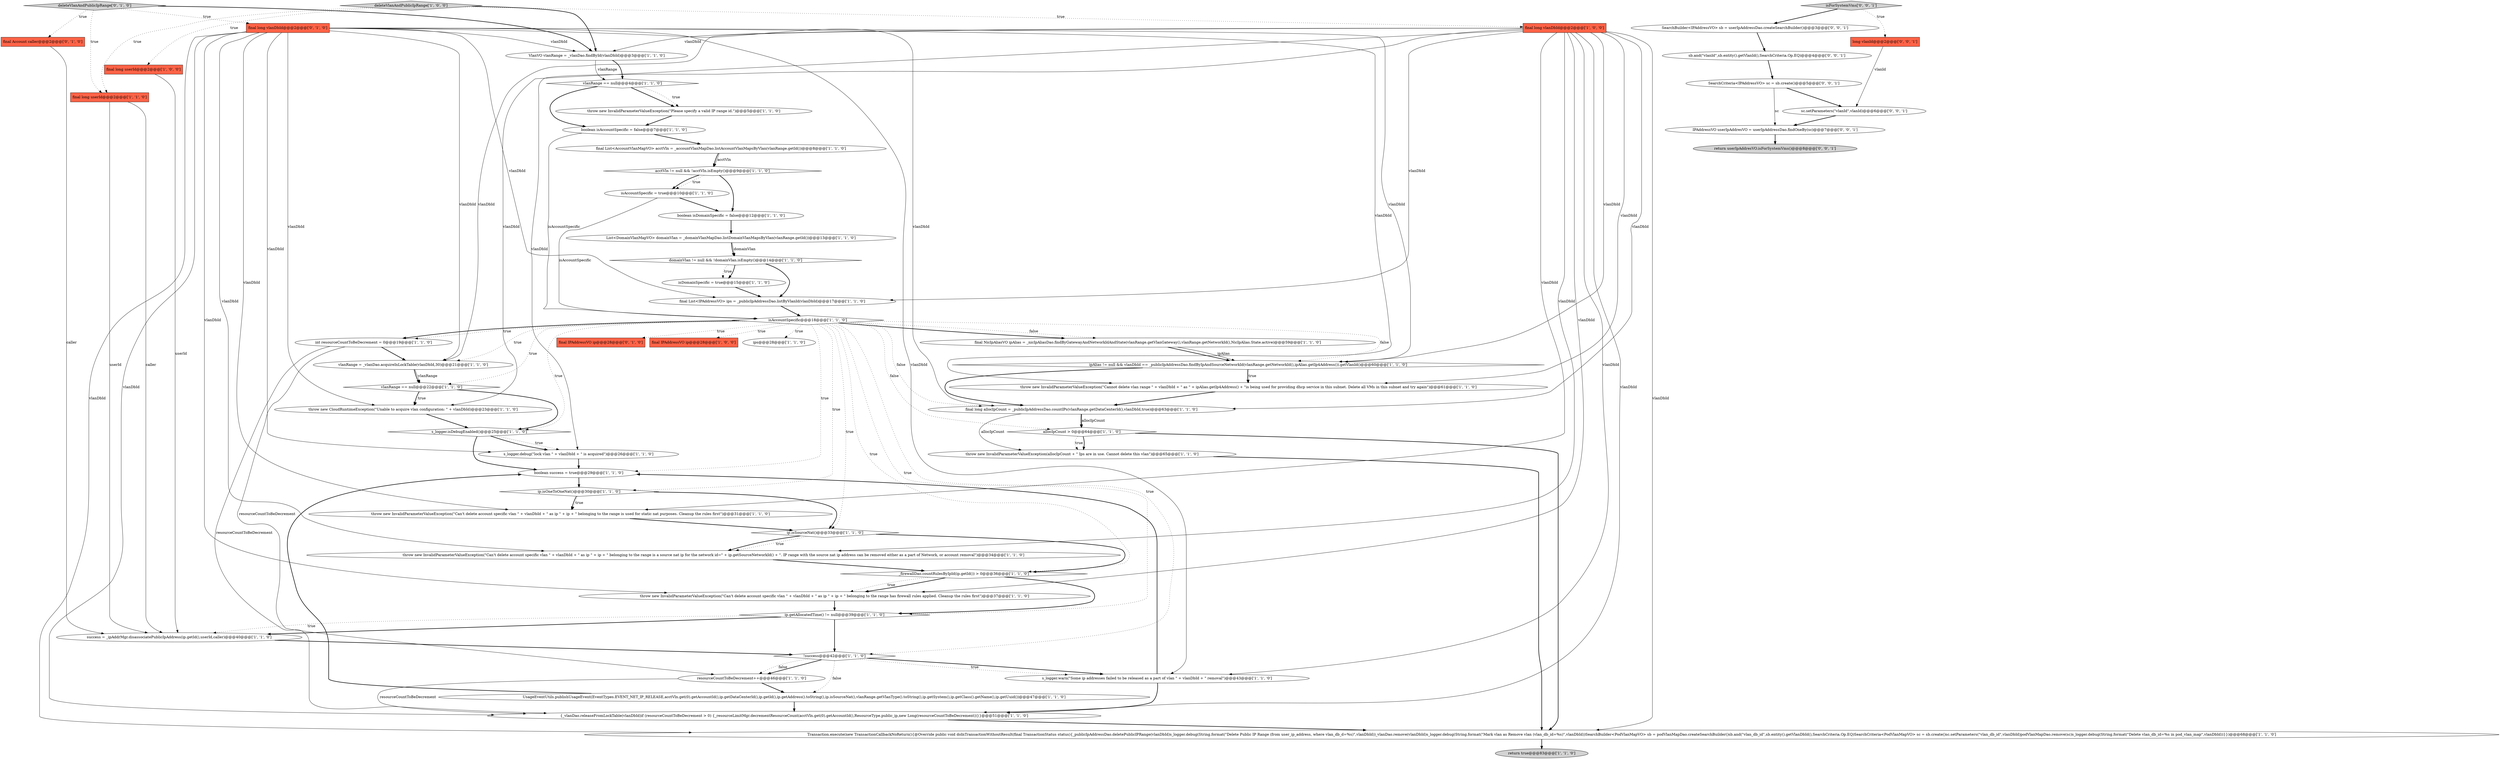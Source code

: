 digraph {
21 [style = filled, label = "boolean isAccountSpecific = false@@@7@@@['1', '1', '0']", fillcolor = white, shape = ellipse image = "AAA0AAABBB1BBB"];
36 [style = filled, label = "vlanRange == null@@@22@@@['1', '1', '0']", fillcolor = white, shape = diamond image = "AAA0AAABBB1BBB"];
46 [style = filled, label = "int resourceCountToBeDecrement = 0@@@19@@@['1', '1', '0']", fillcolor = white, shape = ellipse image = "AAA0AAABBB1BBB"];
48 [style = filled, label = "final Account caller@@@2@@@['0', '1', '0']", fillcolor = tomato, shape = box image = "AAA0AAABBB2BBB"];
0 [style = filled, label = "domainVlan != null && !domainVlan.isEmpty()@@@14@@@['1', '1', '0']", fillcolor = white, shape = diamond image = "AAA0AAABBB1BBB"];
26 [style = filled, label = "ip.isOneToOneNat()@@@30@@@['1', '1', '0']", fillcolor = white, shape = diamond image = "AAA0AAABBB1BBB"];
3 [style = filled, label = "{_vlanDao.releaseFromLockTable(vlanDbId)if (resourceCountToBeDecrement > 0) {_resourceLimitMgr.decrementResourceCount(acctVln.get(0).getAccountId(),ResourceType.public_ip,new Long(resourceCountToBeDecrement))}}@@@51@@@['1', '1', '0']", fillcolor = white, shape = ellipse image = "AAA0AAABBB1BBB"];
54 [style = filled, label = "sc.setParameters(\"vlanId\",vlanId)@@@6@@@['0', '0', '1']", fillcolor = white, shape = ellipse image = "AAA0AAABBB3BBB"];
56 [style = filled, label = "return userIpAddresVO.isForSystemVms()@@@8@@@['0', '0', '1']", fillcolor = lightgray, shape = ellipse image = "AAA0AAABBB3BBB"];
9 [style = filled, label = "isAccountSpecific@@@18@@@['1', '1', '0']", fillcolor = white, shape = diamond image = "AAA0AAABBB1BBB"];
57 [style = filled, label = "IPAddressVO userIpAddresVO = userIpAddressDao.findOneBy(sc)@@@7@@@['0', '0', '1']", fillcolor = white, shape = ellipse image = "AAA0AAABBB3BBB"];
28 [style = filled, label = "final long userId@@@2@@@['1', '0', '0']", fillcolor = tomato, shape = box image = "AAA0AAABBB1BBB"];
49 [style = filled, label = "deleteVlanAndPublicIpRange['0', '1', '0']", fillcolor = lightgray, shape = diamond image = "AAA0AAABBB2BBB"];
37 [style = filled, label = "final List<IPAddressVO> ips = _publicIpAddressDao.listByVlanId(vlanDbId)@@@17@@@['1', '1', '0']", fillcolor = white, shape = ellipse image = "AAA0AAABBB1BBB"];
5 [style = filled, label = "!success@@@42@@@['1', '1', '0']", fillcolor = white, shape = diamond image = "AAA0AAABBB1BBB"];
22 [style = filled, label = "_firewallDao.countRulesByIpId(ip.getId()) > 0@@@36@@@['1', '1', '0']", fillcolor = white, shape = diamond image = "AAA0AAABBB1BBB"];
34 [style = filled, label = "deleteVlanAndPublicIpRange['1', '0', '0']", fillcolor = lightgray, shape = diamond image = "AAA0AAABBB1BBB"];
7 [style = filled, label = "vlanRange == null@@@4@@@['1', '1', '0']", fillcolor = white, shape = diamond image = "AAA0AAABBB1BBB"];
51 [style = filled, label = "isForSystemVms['0', '0', '1']", fillcolor = lightgray, shape = diamond image = "AAA0AAABBB3BBB"];
27 [style = filled, label = "throw new InvalidParameterValueException(\"Can't delete account specific vlan \" + vlanDbId + \" as ip \" + ip + \" belonging to the range has firewall rules applied. Cleanup the rules first\")@@@37@@@['1', '1', '0']", fillcolor = white, shape = ellipse image = "AAA0AAABBB1BBB"];
50 [style = filled, label = "final IPAddressVO ip@@@28@@@['0', '1', '0']", fillcolor = tomato, shape = box image = "AAA0AAABBB2BBB"];
45 [style = filled, label = "return true@@@83@@@['1', '1', '0']", fillcolor = lightgray, shape = ellipse image = "AAA0AAABBB1BBB"];
17 [style = filled, label = "resourceCountToBeDecrement++@@@46@@@['1', '1', '0']", fillcolor = white, shape = ellipse image = "AAA0AAABBB1BBB"];
32 [style = filled, label = "s_logger.warn(\"Some ip addresses failed to be released as a part of vlan \" + vlanDbId + \" removal\")@@@43@@@['1', '1', '0']", fillcolor = white, shape = ellipse image = "AAA0AAABBB1BBB"];
30 [style = filled, label = "VlanVO vlanRange = _vlanDao.findById(vlanDbId)@@@3@@@['1', '1', '0']", fillcolor = white, shape = ellipse image = "AAA0AAABBB1BBB"];
19 [style = filled, label = "ipAlias != null && vlanDbId == _publicIpAddressDao.findByIpAndSourceNetworkId(vlanRange.getNetworkId(),ipAlias.getIp4Address()).getVlanId()@@@60@@@['1', '1', '0']", fillcolor = white, shape = diamond image = "AAA0AAABBB1BBB"];
13 [style = filled, label = "throw new InvalidParameterValueException(\"Please specify a valid IP range id.\")@@@5@@@['1', '1', '0']", fillcolor = white, shape = ellipse image = "AAA0AAABBB1BBB"];
4 [style = filled, label = "final List<AccountVlanMapVO> acctVln = _accountVlanMapDao.listAccountVlanMapsByVlan(vlanRange.getId())@@@8@@@['1', '1', '0']", fillcolor = white, shape = ellipse image = "AAA0AAABBB1BBB"];
43 [style = filled, label = "Transaction.execute(new TransactionCallbackNoReturn(){@Override public void doInTransactionWithoutResult(final TransactionStatus status){_publicIpAddressDao.deletePublicIPRange(vlanDbId)s_logger.debug(String.format(\"Delete Public IP Range (from user_ip_address, where vlan_db_d=%s)\",vlanDbId))_vlanDao.remove(vlanDbId)s_logger.debug(String.format(\"Mark vlan as Remove vlan (vlan_db_id=%s)\",vlanDbId))SearchBuilder<PodVlanMapVO> sb = podVlanMapDao.createSearchBuilder()sb.and(\"vlan_db_id\",sb.entity().getVlanDbId(),SearchCriteria.Op.EQ)SearchCriteria<PodVlanMapVO> sc = sb.create()sc.setParameters(\"vlan_db_id\",vlanDbId)podVlanMapDao.remove(sc)s_logger.debug(String.format(\"Delete vlan_db_id=%s in pod_vlan_map\",vlanDbId))}})@@@68@@@['1', '1', '0']", fillcolor = white, shape = ellipse image = "AAA0AAABBB1BBB"];
55 [style = filled, label = "SearchBuilder<IPAddressVO> sb = userIpAddressDao.createSearchBuilder()@@@3@@@['0', '0', '1']", fillcolor = white, shape = ellipse image = "AAA0AAABBB3BBB"];
44 [style = filled, label = "throw new InvalidParameterValueException(allocIpCount + \" Ips are in use. Cannot delete this vlan\")@@@65@@@['1', '1', '0']", fillcolor = white, shape = ellipse image = "AAA0AAABBB1BBB"];
38 [style = filled, label = "isAccountSpecific = true@@@10@@@['1', '1', '0']", fillcolor = white, shape = ellipse image = "AAA0AAABBB1BBB"];
25 [style = filled, label = "UsageEventUtils.publishUsageEvent(EventTypes.EVENT_NET_IP_RELEASE,acctVln.get(0).getAccountId(),ip.getDataCenterId(),ip.getId(),ip.getAddress().toString(),ip.isSourceNat(),vlanRange.getVlanType().toString(),ip.getSystem(),ip.getClass().getName(),ip.getUuid())@@@47@@@['1', '1', '0']", fillcolor = white, shape = ellipse image = "AAA0AAABBB1BBB"];
47 [style = filled, label = "final long vlanDbId@@@2@@@['0', '1', '0']", fillcolor = tomato, shape = box image = "AAA0AAABBB2BBB"];
35 [style = filled, label = "boolean success = true@@@29@@@['1', '1', '0']", fillcolor = white, shape = ellipse image = "AAA0AAABBB1BBB"];
16 [style = filled, label = "ip.getAllocatedTime() != null@@@39@@@['1', '1', '0']", fillcolor = white, shape = diamond image = "AAA0AAABBB1BBB"];
10 [style = filled, label = "final IPAddressVO ip@@@28@@@['1', '0', '0']", fillcolor = tomato, shape = box image = "AAA0AAABBB1BBB"];
53 [style = filled, label = "long vlanId@@@2@@@['0', '0', '1']", fillcolor = tomato, shape = box image = "AAA0AAABBB3BBB"];
58 [style = filled, label = "sb.and(\"vlanId\",sb.entity().getVlanId(),SearchCriteria.Op.EQ)@@@4@@@['0', '0', '1']", fillcolor = white, shape = ellipse image = "AAA0AAABBB3BBB"];
15 [style = filled, label = "ips@@@28@@@['1', '1', '0']", fillcolor = white, shape = ellipse image = "AAA0AAABBB1BBB"];
33 [style = filled, label = "throw new CloudRuntimeException(\"Unable to acquire vlan configuration: \" + vlanDbId)@@@23@@@['1', '1', '0']", fillcolor = white, shape = ellipse image = "AAA0AAABBB1BBB"];
31 [style = filled, label = "s_logger.isDebugEnabled()@@@25@@@['1', '1', '0']", fillcolor = white, shape = diamond image = "AAA0AAABBB1BBB"];
6 [style = filled, label = "isDomainSpecific = true@@@15@@@['1', '1', '0']", fillcolor = white, shape = ellipse image = "AAA0AAABBB1BBB"];
52 [style = filled, label = "SearchCriteria<IPAddressVO> sc = sb.create()@@@5@@@['0', '0', '1']", fillcolor = white, shape = ellipse image = "AAA0AAABBB3BBB"];
39 [style = filled, label = "s_logger.debug(\"lock vlan \" + vlanDbId + \" is acquired\")@@@26@@@['1', '1', '0']", fillcolor = white, shape = ellipse image = "AAA0AAABBB1BBB"];
18 [style = filled, label = "final long vlanDbId@@@2@@@['1', '0', '0']", fillcolor = tomato, shape = box image = "AAA0AAABBB1BBB"];
8 [style = filled, label = "final NicIpAliasVO ipAlias = _nicIpAliasDao.findByGatewayAndNetworkIdAndState(vlanRange.getVlanGateway(),vlanRange.getNetworkId(),NicIpAlias.State.active)@@@59@@@['1', '1', '0']", fillcolor = white, shape = ellipse image = "AAA0AAABBB1BBB"];
29 [style = filled, label = "ip.isSourceNat()@@@33@@@['1', '1', '0']", fillcolor = white, shape = diamond image = "AAA0AAABBB1BBB"];
41 [style = filled, label = "throw new InvalidParameterValueException(\"Cannot delete vlan range \" + vlanDbId + \" as \" + ipAlias.getIp4Address() + \"is being used for providing dhcp service in this subnet. Delete all VMs in this subnet and try again\")@@@61@@@['1', '1', '0']", fillcolor = white, shape = ellipse image = "AAA0AAABBB1BBB"];
12 [style = filled, label = "final long allocIpCount = _publicIpAddressDao.countIPs(vlanRange.getDataCenterId(),vlanDbId,true)@@@63@@@['1', '1', '0']", fillcolor = white, shape = ellipse image = "AAA0AAABBB1BBB"];
24 [style = filled, label = "throw new InvalidParameterValueException(\"Can't delete account specific vlan \" + vlanDbId + \" as ip \" + ip + \" belonging to the range is used for static nat purposes. Cleanup the rules first\")@@@31@@@['1', '1', '0']", fillcolor = white, shape = ellipse image = "AAA0AAABBB1BBB"];
14 [style = filled, label = "throw new InvalidParameterValueException(\"Can't delete account specific vlan \" + vlanDbId + \" as ip \" + ip + \" belonging to the range is a source nat ip for the network id=\" + ip.getSourceNetworkId() + \". IP range with the source nat ip address can be removed either as a part of Network, or account removal\")@@@34@@@['1', '1', '0']", fillcolor = white, shape = ellipse image = "AAA0AAABBB1BBB"];
23 [style = filled, label = "List<DomainVlanMapVO> domainVlan = _domainVlanMapDao.listDomainVlanMapsByVlan(vlanRange.getId())@@@13@@@['1', '1', '0']", fillcolor = white, shape = ellipse image = "AAA0AAABBB1BBB"];
40 [style = filled, label = "final long userId@@@2@@@['1', '1', '0']", fillcolor = tomato, shape = box image = "AAA0AAABBB1BBB"];
20 [style = filled, label = "acctVln != null && !acctVln.isEmpty()@@@9@@@['1', '1', '0']", fillcolor = white, shape = diamond image = "AAA0AAABBB1BBB"];
11 [style = filled, label = "allocIpCount > 0@@@64@@@['1', '1', '0']", fillcolor = white, shape = diamond image = "AAA0AAABBB1BBB"];
1 [style = filled, label = "vlanRange = _vlanDao.acquireInLockTable(vlanDbId,30)@@@21@@@['1', '1', '0']", fillcolor = white, shape = ellipse image = "AAA0AAABBB1BBB"];
2 [style = filled, label = "success = _ipAddrMgr.disassociatePublicIpAddress(ip.getId(),userId,caller)@@@40@@@['1', '1', '0']", fillcolor = white, shape = ellipse image = "AAA0AAABBB1BBB"];
42 [style = filled, label = "boolean isDomainSpecific = false@@@12@@@['1', '1', '0']", fillcolor = white, shape = ellipse image = "AAA0AAABBB1BBB"];
49->30 [style = bold, label=""];
12->11 [style = solid, label="allocIpCount"];
25->3 [style = bold, label=""];
0->6 [style = dotted, label="true"];
34->40 [style = dotted, label="true"];
9->46 [style = bold, label=""];
43->45 [style = bold, label=""];
9->5 [style = dotted, label="true"];
16->2 [style = dotted, label="true"];
55->58 [style = bold, label=""];
18->32 [style = solid, label="vlanDbId"];
34->18 [style = dotted, label="true"];
46->3 [style = solid, label="resourceCountToBeDecrement"];
6->37 [style = bold, label=""];
18->27 [style = solid, label="vlanDbId"];
18->1 [style = solid, label="vlanDbId"];
5->32 [style = bold, label=""];
47->3 [style = solid, label="vlanDbId"];
47->33 [style = solid, label="vlanDbId"];
57->56 [style = bold, label=""];
9->10 [style = dotted, label="true"];
7->13 [style = bold, label=""];
5->17 [style = bold, label=""];
11->44 [style = bold, label=""];
9->50 [style = dotted, label="true"];
25->35 [style = bold, label=""];
30->7 [style = bold, label=""];
34->28 [style = dotted, label="true"];
18->30 [style = solid, label="vlanDbId"];
38->42 [style = bold, label=""];
46->17 [style = solid, label="resourceCountToBeDecrement"];
48->2 [style = solid, label="caller"];
16->5 [style = bold, label=""];
47->39 [style = solid, label="vlanDbId"];
1->36 [style = bold, label=""];
31->39 [style = bold, label=""];
24->29 [style = bold, label=""];
21->4 [style = bold, label=""];
35->26 [style = bold, label=""];
47->30 [style = solid, label="vlanDbId"];
47->27 [style = solid, label="vlanDbId"];
5->32 [style = dotted, label="true"];
4->20 [style = solid, label="acctVln"];
18->24 [style = solid, label="vlanDbId"];
47->32 [style = solid, label="vlanDbId"];
26->24 [style = bold, label=""];
44->43 [style = bold, label=""];
47->19 [style = solid, label="vlanDbId"];
18->41 [style = solid, label="vlanDbId"];
33->31 [style = bold, label=""];
3->43 [style = bold, label=""];
11->43 [style = bold, label=""];
39->35 [style = bold, label=""];
23->0 [style = solid, label="domainVlan"];
9->1 [style = dotted, label="true"];
7->13 [style = dotted, label="true"];
20->38 [style = dotted, label="true"];
18->39 [style = solid, label="vlanDbId"];
9->35 [style = dotted, label="true"];
1->36 [style = solid, label="vlanRange"];
22->27 [style = dotted, label="true"];
16->2 [style = bold, label=""];
54->57 [style = bold, label=""];
20->42 [style = bold, label=""];
18->3 [style = solid, label="vlanDbId"];
29->14 [style = dotted, label="true"];
40->2 [style = solid, label="caller"];
36->33 [style = dotted, label="true"];
46->1 [style = bold, label=""];
18->37 [style = solid, label="vlanDbId"];
30->7 [style = solid, label="vlanRange"];
29->14 [style = bold, label=""];
34->30 [style = bold, label=""];
47->12 [style = solid, label="vlanDbId"];
47->1 [style = solid, label="vlanDbId"];
8->19 [style = bold, label=""];
51->53 [style = dotted, label="true"];
14->22 [style = bold, label=""];
47->14 [style = solid, label="vlanDbId"];
0->6 [style = bold, label=""];
9->31 [style = dotted, label="true"];
42->23 [style = bold, label=""];
47->37 [style = solid, label="vlanDbId"];
22->16 [style = bold, label=""];
47->43 [style = solid, label="vlanDbId"];
53->54 [style = solid, label="vlanId"];
18->12 [style = solid, label="vlanDbId"];
23->0 [style = bold, label=""];
21->9 [style = solid, label="isAccountSpecific"];
17->3 [style = solid, label="resourceCountToBeDecrement"];
18->43 [style = solid, label="vlanDbId"];
9->8 [style = dotted, label="false"];
26->24 [style = dotted, label="true"];
17->25 [style = bold, label=""];
9->29 [style = dotted, label="true"];
28->2 [style = solid, label="userId"];
9->16 [style = dotted, label="true"];
36->33 [style = bold, label=""];
51->55 [style = bold, label=""];
49->40 [style = dotted, label="true"];
40->2 [style = solid, label="userId"];
19->41 [style = dotted, label="true"];
31->39 [style = dotted, label="true"];
37->9 [style = bold, label=""];
18->19 [style = solid, label="vlanDbId"];
26->29 [style = bold, label=""];
47->24 [style = solid, label="vlanDbId"];
9->11 [style = dotted, label="false"];
52->57 [style = solid, label="sc"];
9->22 [style = dotted, label="true"];
0->37 [style = bold, label=""];
5->25 [style = dotted, label="false"];
5->17 [style = dotted, label="false"];
2->5 [style = bold, label=""];
22->27 [style = bold, label=""];
12->44 [style = solid, label="allocIpCount"];
9->46 [style = dotted, label="true"];
7->21 [style = bold, label=""];
38->9 [style = solid, label="isAccountSpecific"];
18->33 [style = solid, label="vlanDbId"];
4->20 [style = bold, label=""];
41->12 [style = bold, label=""];
52->54 [style = bold, label=""];
9->19 [style = dotted, label="false"];
27->16 [style = bold, label=""];
31->35 [style = bold, label=""];
58->52 [style = bold, label=""];
9->26 [style = dotted, label="true"];
32->35 [style = bold, label=""];
9->36 [style = dotted, label="true"];
36->31 [style = bold, label=""];
11->44 [style = dotted, label="true"];
47->41 [style = solid, label="vlanDbId"];
32->3 [style = bold, label=""];
49->48 [style = dotted, label="true"];
20->38 [style = bold, label=""];
8->19 [style = solid, label="ipAlias"];
29->22 [style = bold, label=""];
19->41 [style = bold, label=""];
12->11 [style = bold, label=""];
9->15 [style = dotted, label="true"];
49->47 [style = dotted, label="true"];
9->8 [style = bold, label=""];
9->12 [style = dotted, label="false"];
19->12 [style = bold, label=""];
18->14 [style = solid, label="vlanDbId"];
13->21 [style = bold, label=""];
}
